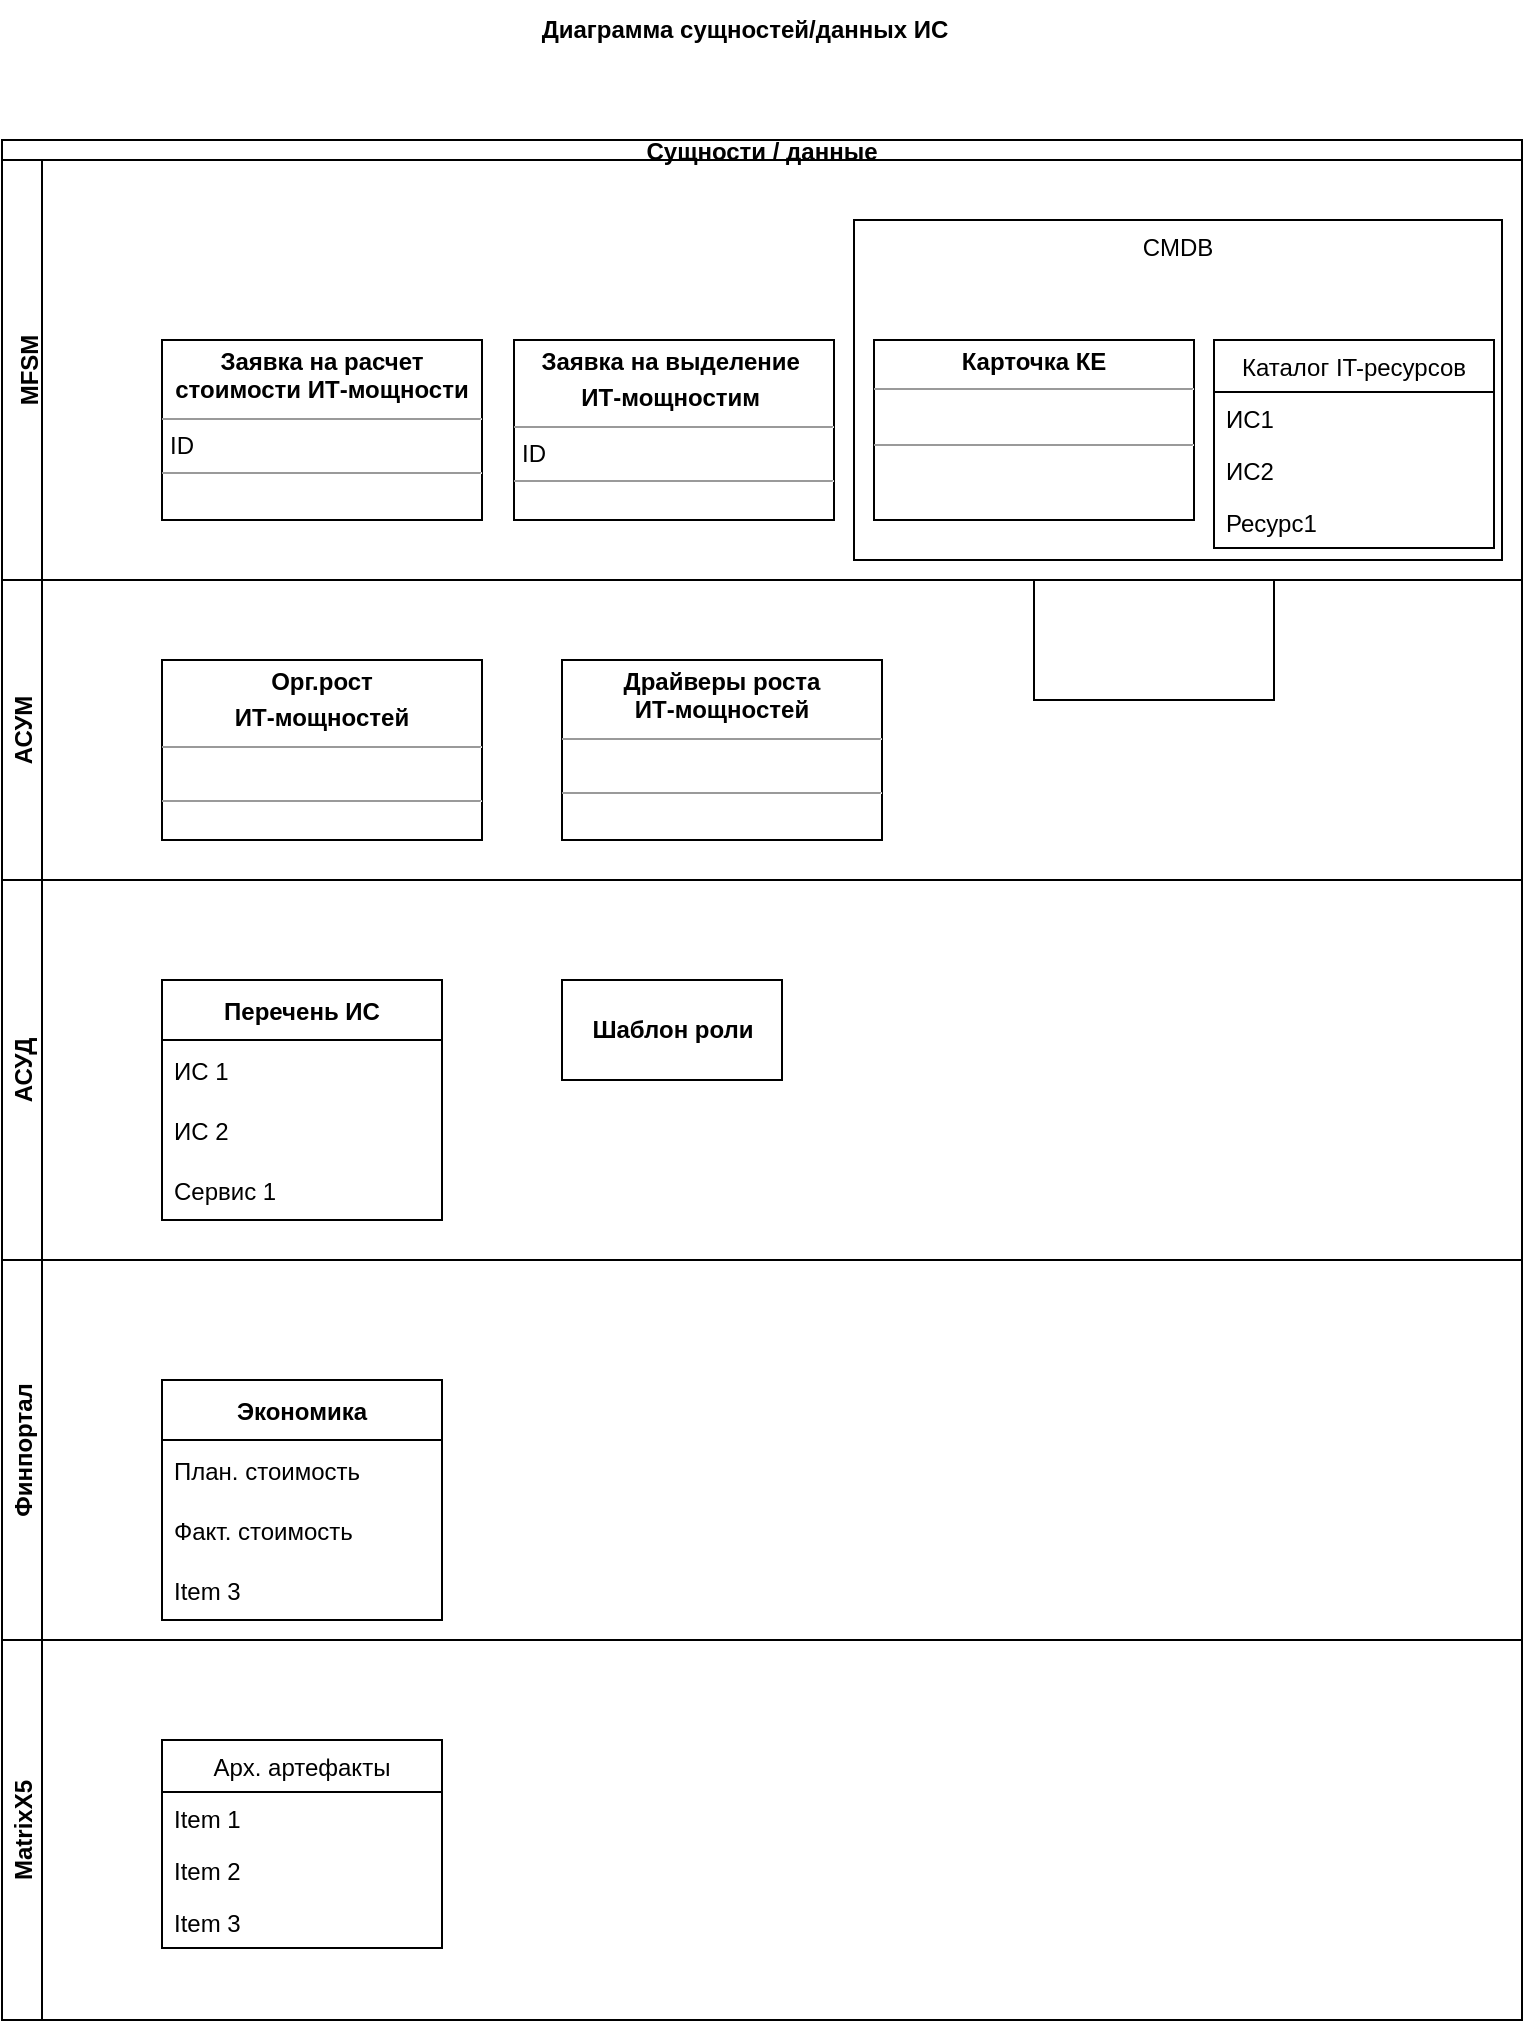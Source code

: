 <mxfile version="20.4.0" type="github"><diagram name="Page-1" id="c4acf3e9-155e-7222-9cf6-157b1a14988f"><mxGraphModel dx="782" dy="379" grid="1" gridSize="10" guides="1" tooltips="1" connect="1" arrows="1" fold="1" page="1" pageScale="1" pageWidth="827" pageHeight="1169" background="none" math="0" shadow="0"><root><mxCell id="0"/><mxCell id="1" parent="0"/><mxCell id="B1r-n0aBB-zkmNAvuoPs-1" value="&lt;b&gt;Диаграмма сущностей/данных ИС&lt;/b&gt;" style="text;html=1;resizable=0;autosize=1;align=center;verticalAlign=middle;points=[];fillColor=none;strokeColor=none;rounded=0;" parent="1" vertex="1"><mxGeometry x="290" y="10" width="230" height="30" as="geometry"/></mxCell><mxCell id="B1r-n0aBB-zkmNAvuoPs-11" value="&lt;p style=&quot;margin:0px;margin-top:4px;text-align:center;&quot;&gt;&lt;b&gt;Заявка на расчет&lt;br style=&quot;padding: 0px; margin: 0px;&quot;&gt;стоимости ИТ-мощности&lt;/b&gt;&lt;br&gt;&lt;/p&gt;&lt;hr size=&quot;1&quot;&gt;&lt;p style=&quot;margin:0px;margin-left:4px;&quot;&gt;ID&lt;/p&gt;&lt;hr size=&quot;1&quot;&gt;&lt;p style=&quot;margin:0px;margin-left:4px;&quot;&gt;&lt;br&gt;&lt;/p&gt;" style="verticalAlign=top;align=left;overflow=fill;fontSize=12;fontFamily=Helvetica;html=1;" parent="1" vertex="1"><mxGeometry x="114" y="180" width="160" height="90" as="geometry"/></mxCell><mxCell id="B1r-n0aBB-zkmNAvuoPs-13" value="&lt;p style=&quot;margin:0px;margin-top:4px;text-align:center;&quot;&gt;&lt;b&gt;Орг.рост&lt;/b&gt;&lt;/p&gt;&lt;p style=&quot;margin:0px;margin-top:4px;text-align:center;&quot;&gt;&lt;b&gt;ИТ-мощностей&lt;/b&gt;&lt;/p&gt;&lt;hr size=&quot;1&quot;&gt;&lt;p style=&quot;margin:0px;margin-left:4px;&quot;&gt;&lt;br&gt;&lt;/p&gt;&lt;hr size=&quot;1&quot;&gt;&lt;p style=&quot;margin:0px;margin-left:4px;&quot;&gt;&lt;br&gt;&lt;/p&gt;" style="verticalAlign=top;align=left;overflow=fill;fontSize=12;fontFamily=Helvetica;html=1;" parent="1" vertex="1"><mxGeometry x="114" y="340" width="160" height="90" as="geometry"/></mxCell><mxCell id="B1r-n0aBB-zkmNAvuoPs-14" value="&lt;p style=&quot;margin:0px;margin-top:4px;text-align:center;&quot;&gt;&lt;b&gt;Драйверы роста&lt;br&gt;ИТ-мощностей&lt;/b&gt;&lt;/p&gt;&lt;hr size=&quot;1&quot;&gt;&lt;p style=&quot;margin:0px;margin-left:4px;&quot;&gt;&lt;br&gt;&lt;/p&gt;&lt;hr size=&quot;1&quot;&gt;&lt;p style=&quot;margin:0px;margin-left:4px;&quot;&gt;&lt;br&gt;&lt;/p&gt;" style="verticalAlign=top;align=left;overflow=fill;fontSize=12;fontFamily=Helvetica;html=1;" parent="1" vertex="1"><mxGeometry x="314" y="340" width="160" height="90" as="geometry"/></mxCell><mxCell id="B1r-n0aBB-zkmNAvuoPs-15" value="Перечень ИС" style="swimlane;fontStyle=1;childLayout=stackLayout;horizontal=1;startSize=30;horizontalStack=0;resizeParent=1;resizeParentMax=0;resizeLast=0;collapsible=1;marginBottom=0;" parent="1" vertex="1"><mxGeometry x="114" y="500" width="140" height="120" as="geometry"/></mxCell><mxCell id="B1r-n0aBB-zkmNAvuoPs-16" value="ИС 1" style="text;strokeColor=none;fillColor=none;align=left;verticalAlign=middle;spacingLeft=4;spacingRight=4;overflow=hidden;points=[[0,0.5],[1,0.5]];portConstraint=eastwest;rotatable=0;" parent="B1r-n0aBB-zkmNAvuoPs-15" vertex="1"><mxGeometry y="30" width="140" height="30" as="geometry"/></mxCell><mxCell id="B1r-n0aBB-zkmNAvuoPs-17" value="ИС 2" style="text;strokeColor=none;fillColor=none;align=left;verticalAlign=middle;spacingLeft=4;spacingRight=4;overflow=hidden;points=[[0,0.5],[1,0.5]];portConstraint=eastwest;rotatable=0;" parent="B1r-n0aBB-zkmNAvuoPs-15" vertex="1"><mxGeometry y="60" width="140" height="30" as="geometry"/></mxCell><mxCell id="B1r-n0aBB-zkmNAvuoPs-18" value="Сервис 1" style="text;strokeColor=none;fillColor=none;align=left;verticalAlign=middle;spacingLeft=4;spacingRight=4;overflow=hidden;points=[[0,0.5],[1,0.5]];portConstraint=eastwest;rotatable=0;" parent="B1r-n0aBB-zkmNAvuoPs-15" vertex="1"><mxGeometry y="90" width="140" height="30" as="geometry"/></mxCell><mxCell id="B1r-n0aBB-zkmNAvuoPs-19" value="&lt;b&gt;Шаблон роли&lt;/b&gt;" style="html=1;" parent="1" vertex="1"><mxGeometry x="314" y="500" width="110" height="50" as="geometry"/></mxCell><mxCell id="B1r-n0aBB-zkmNAvuoPs-25" value="Экономика" style="swimlane;fontStyle=1;childLayout=stackLayout;horizontal=1;startSize=30;horizontalStack=0;resizeParent=1;resizeParentMax=0;resizeLast=0;collapsible=1;marginBottom=0;" parent="1" vertex="1"><mxGeometry x="114" y="700" width="140" height="120" as="geometry"/></mxCell><mxCell id="B1r-n0aBB-zkmNAvuoPs-26" value="План. стоимость" style="text;strokeColor=none;fillColor=none;align=left;verticalAlign=middle;spacingLeft=4;spacingRight=4;overflow=hidden;points=[[0,0.5],[1,0.5]];portConstraint=eastwest;rotatable=0;" parent="B1r-n0aBB-zkmNAvuoPs-25" vertex="1"><mxGeometry y="30" width="140" height="30" as="geometry"/></mxCell><mxCell id="B1r-n0aBB-zkmNAvuoPs-27" value="Факт. стоимость" style="text;strokeColor=none;fillColor=none;align=left;verticalAlign=middle;spacingLeft=4;spacingRight=4;overflow=hidden;points=[[0,0.5],[1,0.5]];portConstraint=eastwest;rotatable=0;" parent="B1r-n0aBB-zkmNAvuoPs-25" vertex="1"><mxGeometry y="60" width="140" height="30" as="geometry"/></mxCell><mxCell id="B1r-n0aBB-zkmNAvuoPs-28" value="Item 3" style="text;strokeColor=none;fillColor=none;align=left;verticalAlign=middle;spacingLeft=4;spacingRight=4;overflow=hidden;points=[[0,0.5],[1,0.5]];portConstraint=eastwest;rotatable=0;" parent="B1r-n0aBB-zkmNAvuoPs-25" vertex="1"><mxGeometry y="90" width="140" height="30" as="geometry"/></mxCell><mxCell id="B1r-n0aBB-zkmNAvuoPs-33" value="Сущности / данные" style="swimlane;childLayout=stackLayout;resizeParent=1;resizeParentMax=0;horizontal=1;startSize=10;horizontalStack=0;" parent="1" vertex="1"><mxGeometry x="34" y="80" width="760" height="940" as="geometry"/></mxCell><mxCell id="B1r-n0aBB-zkmNAvuoPs-34" value="MFSM" style="swimlane;startSize=20;horizontal=0;verticalAlign=top;" parent="B1r-n0aBB-zkmNAvuoPs-33" vertex="1"><mxGeometry y="10" width="760" height="210" as="geometry"><mxRectangle y="20" width="760" height="30" as="alternateBounds"/></mxGeometry></mxCell><mxCell id="B1r-n0aBB-zkmNAvuoPs-12" value="&lt;p style=&quot;margin:0px;margin-top:4px;text-align:center;&quot;&gt;&lt;b&gt;Карточка КЕ&lt;/b&gt;&lt;/p&gt;&lt;hr size=&quot;1&quot;&gt;&lt;p style=&quot;margin:0px;margin-left:4px;&quot;&gt;&lt;br&gt;&lt;/p&gt;&lt;hr size=&quot;1&quot;&gt;&lt;p style=&quot;margin:0px;margin-left:4px;&quot;&gt;&lt;br&gt;&lt;/p&gt;" style="verticalAlign=top;align=left;overflow=fill;fontSize=12;fontFamily=Helvetica;html=1;" parent="B1r-n0aBB-zkmNAvuoPs-34" vertex="1"><mxGeometry x="436" y="90" width="160" height="90" as="geometry"/></mxCell><mxCell id="B1r-n0aBB-zkmNAvuoPs-6" value="&lt;p style=&quot;margin:0px;margin-top:4px;text-align:center;&quot;&gt;&lt;b&gt;Заявка на выделение&amp;nbsp;&lt;/b&gt;&lt;/p&gt;&lt;p style=&quot;margin:0px;margin-top:4px;text-align:center;&quot;&gt;&lt;b&gt;ИТ-мощностим&amp;nbsp;&lt;/b&gt;&lt;/p&gt;&lt;hr size=&quot;1&quot;&gt;&lt;p style=&quot;margin:0px;margin-left:4px;&quot;&gt;ID&lt;/p&gt;&lt;hr size=&quot;1&quot;&gt;&lt;p style=&quot;margin:0px;margin-left:4px;&quot;&gt;&lt;br&gt;&lt;/p&gt;" style="verticalAlign=top;align=left;overflow=fill;fontSize=12;fontFamily=Helvetica;html=1;" parent="B1r-n0aBB-zkmNAvuoPs-34" vertex="1"><mxGeometry x="256" y="90" width="160" height="90" as="geometry"/></mxCell><mxCell id="B1r-n0aBB-zkmNAvuoPs-47" value="Каталог IT-ресурсов" style="swimlane;fontStyle=0;childLayout=stackLayout;horizontal=1;startSize=26;fillColor=none;horizontalStack=0;resizeParent=1;resizeParentMax=0;resizeLast=0;collapsible=1;marginBottom=0;swimlaneFillColor=default;" parent="B1r-n0aBB-zkmNAvuoPs-34" vertex="1"><mxGeometry x="606" y="90" width="140" height="104" as="geometry"/></mxCell><mxCell id="B1r-n0aBB-zkmNAvuoPs-48" value="ИС1" style="text;strokeColor=none;fillColor=none;align=left;verticalAlign=top;spacingLeft=4;spacingRight=4;overflow=hidden;rotatable=0;points=[[0,0.5],[1,0.5]];portConstraint=eastwest;" parent="B1r-n0aBB-zkmNAvuoPs-47" vertex="1"><mxGeometry y="26" width="140" height="26" as="geometry"/></mxCell><mxCell id="B1r-n0aBB-zkmNAvuoPs-49" value="ИС2" style="text;strokeColor=none;fillColor=none;align=left;verticalAlign=top;spacingLeft=4;spacingRight=4;overflow=hidden;rotatable=0;points=[[0,0.5],[1,0.5]];portConstraint=eastwest;" parent="B1r-n0aBB-zkmNAvuoPs-47" vertex="1"><mxGeometry y="52" width="140" height="26" as="geometry"/></mxCell><mxCell id="B1r-n0aBB-zkmNAvuoPs-50" value="Ресурс1" style="text;strokeColor=none;fillColor=none;align=left;verticalAlign=top;spacingLeft=4;spacingRight=4;overflow=hidden;rotatable=0;points=[[0,0.5],[1,0.5]];portConstraint=eastwest;" parent="B1r-n0aBB-zkmNAvuoPs-47" vertex="1"><mxGeometry y="78" width="140" height="26" as="geometry"/></mxCell><mxCell id="Q-0TtNaH7U36oKVwxFgK-8" value="CMDB" style="rounded=0;whiteSpace=wrap;html=1;fillColor=none;verticalAlign=top;" vertex="1" parent="B1r-n0aBB-zkmNAvuoPs-34"><mxGeometry x="426" y="30" width="324" height="170" as="geometry"/></mxCell><mxCell id="B1r-n0aBB-zkmNAvuoPs-35" value="АСУМ" style="swimlane;startSize=20;horizontal=0;" parent="B1r-n0aBB-zkmNAvuoPs-33" vertex="1"><mxGeometry y="220" width="760" height="150" as="geometry"/></mxCell><mxCell id="B1r-n0aBB-zkmNAvuoPs-36" value="АСУД" style="swimlane;startSize=20;horizontal=0;" parent="B1r-n0aBB-zkmNAvuoPs-33" vertex="1"><mxGeometry y="370" width="760" height="190" as="geometry"/></mxCell><mxCell id="B1r-n0aBB-zkmNAvuoPs-39" value="Финпортал" style="swimlane;startSize=20;horizontal=0;" parent="B1r-n0aBB-zkmNAvuoPs-33" vertex="1"><mxGeometry y="560" width="760" height="190" as="geometry"/></mxCell><mxCell id="B1r-n0aBB-zkmNAvuoPs-42" value="MatrixX5" style="swimlane;startSize=20;horizontal=0;" parent="B1r-n0aBB-zkmNAvuoPs-33" vertex="1"><mxGeometry y="750" width="760" height="190" as="geometry"/></mxCell><mxCell id="B1r-n0aBB-zkmNAvuoPs-43" value="Арх. артефакты" style="swimlane;fontStyle=0;childLayout=stackLayout;horizontal=1;startSize=26;fillColor=none;horizontalStack=0;resizeParent=1;resizeParentMax=0;resizeLast=0;collapsible=1;marginBottom=0;" parent="B1r-n0aBB-zkmNAvuoPs-42" vertex="1"><mxGeometry x="80" y="50" width="140" height="104" as="geometry"/></mxCell><mxCell id="B1r-n0aBB-zkmNAvuoPs-44" value="Item 1" style="text;strokeColor=none;fillColor=none;align=left;verticalAlign=top;spacingLeft=4;spacingRight=4;overflow=hidden;rotatable=0;points=[[0,0.5],[1,0.5]];portConstraint=eastwest;" parent="B1r-n0aBB-zkmNAvuoPs-43" vertex="1"><mxGeometry y="26" width="140" height="26" as="geometry"/></mxCell><mxCell id="B1r-n0aBB-zkmNAvuoPs-45" value="Item 2" style="text;strokeColor=none;fillColor=none;align=left;verticalAlign=top;spacingLeft=4;spacingRight=4;overflow=hidden;rotatable=0;points=[[0,0.5],[1,0.5]];portConstraint=eastwest;" parent="B1r-n0aBB-zkmNAvuoPs-43" vertex="1"><mxGeometry y="52" width="140" height="26" as="geometry"/></mxCell><mxCell id="B1r-n0aBB-zkmNAvuoPs-46" value="Item 3" style="text;strokeColor=none;fillColor=none;align=left;verticalAlign=top;spacingLeft=4;spacingRight=4;overflow=hidden;rotatable=0;points=[[0,0.5],[1,0.5]];portConstraint=eastwest;" parent="B1r-n0aBB-zkmNAvuoPs-43" vertex="1"><mxGeometry y="78" width="140" height="26" as="geometry"/></mxCell><mxCell id="Q-0TtNaH7U36oKVwxFgK-1" value="" style="rounded=0;whiteSpace=wrap;html=1;" vertex="1" parent="1"><mxGeometry x="550" y="300" width="120" height="60" as="geometry"/></mxCell></root></mxGraphModel></diagram></mxfile>